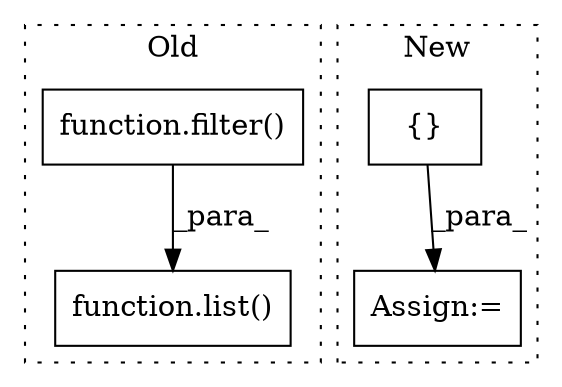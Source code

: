 digraph G {
subgraph cluster0 {
1 [label="function.filter()" a="75" s="25486,25549" l="7,1" shape="box"];
4 [label="function.list()" a="75" s="25481,25550" l="5,1" shape="box"];
label = "Old";
style="dotted";
}
subgraph cluster1 {
2 [label="{}" a="59" s="25359,25359" l="2,1" shape="box"];
3 [label="Assign:=" a="68" s="25356" l="3" shape="box"];
label = "New";
style="dotted";
}
1 -> 4 [label="_para_"];
2 -> 3 [label="_para_"];
}